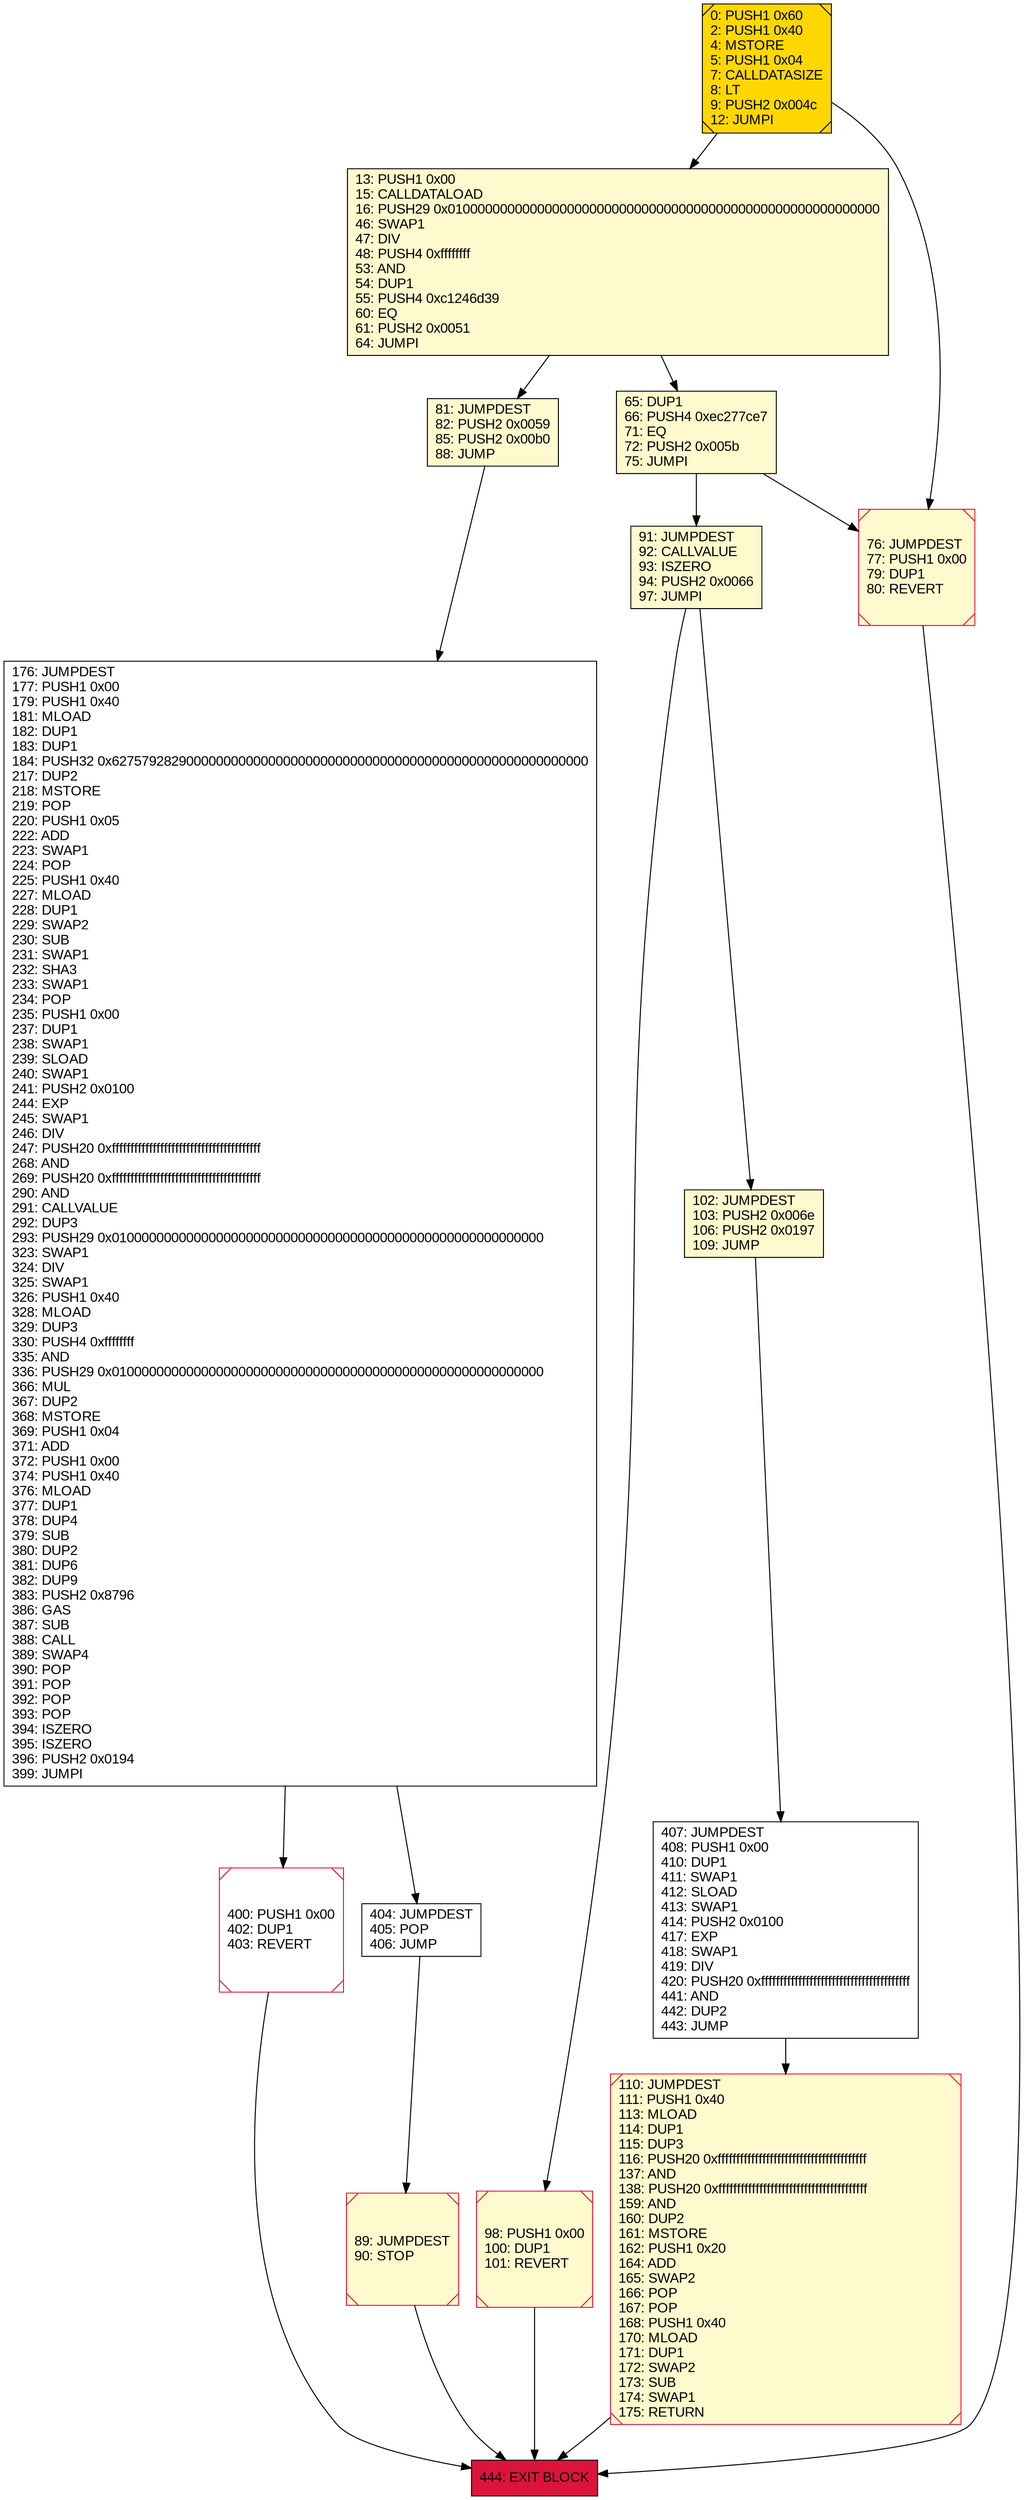 digraph G {
bgcolor=transparent rankdir=UD;
node [shape=box style=filled color=black fillcolor=white fontname=arial fontcolor=black];
407 [label="407: JUMPDEST\l408: PUSH1 0x00\l410: DUP1\l411: SWAP1\l412: SLOAD\l413: SWAP1\l414: PUSH2 0x0100\l417: EXP\l418: SWAP1\l419: DIV\l420: PUSH20 0xffffffffffffffffffffffffffffffffffffffff\l441: AND\l442: DUP2\l443: JUMP\l" ];
98 [label="98: PUSH1 0x00\l100: DUP1\l101: REVERT\l" fillcolor=lemonchiffon shape=Msquare color=crimson ];
13 [label="13: PUSH1 0x00\l15: CALLDATALOAD\l16: PUSH29 0x0100000000000000000000000000000000000000000000000000000000\l46: SWAP1\l47: DIV\l48: PUSH4 0xffffffff\l53: AND\l54: DUP1\l55: PUSH4 0xc1246d39\l60: EQ\l61: PUSH2 0x0051\l64: JUMPI\l" fillcolor=lemonchiffon ];
176 [label="176: JUMPDEST\l177: PUSH1 0x00\l179: PUSH1 0x40\l181: MLOAD\l182: DUP1\l183: DUP1\l184: PUSH32 0x6275792829000000000000000000000000000000000000000000000000000000\l217: DUP2\l218: MSTORE\l219: POP\l220: PUSH1 0x05\l222: ADD\l223: SWAP1\l224: POP\l225: PUSH1 0x40\l227: MLOAD\l228: DUP1\l229: SWAP2\l230: SUB\l231: SWAP1\l232: SHA3\l233: SWAP1\l234: POP\l235: PUSH1 0x00\l237: DUP1\l238: SWAP1\l239: SLOAD\l240: SWAP1\l241: PUSH2 0x0100\l244: EXP\l245: SWAP1\l246: DIV\l247: PUSH20 0xffffffffffffffffffffffffffffffffffffffff\l268: AND\l269: PUSH20 0xffffffffffffffffffffffffffffffffffffffff\l290: AND\l291: CALLVALUE\l292: DUP3\l293: PUSH29 0x0100000000000000000000000000000000000000000000000000000000\l323: SWAP1\l324: DIV\l325: SWAP1\l326: PUSH1 0x40\l328: MLOAD\l329: DUP3\l330: PUSH4 0xffffffff\l335: AND\l336: PUSH29 0x0100000000000000000000000000000000000000000000000000000000\l366: MUL\l367: DUP2\l368: MSTORE\l369: PUSH1 0x04\l371: ADD\l372: PUSH1 0x00\l374: PUSH1 0x40\l376: MLOAD\l377: DUP1\l378: DUP4\l379: SUB\l380: DUP2\l381: DUP6\l382: DUP9\l383: PUSH2 0x8796\l386: GAS\l387: SUB\l388: CALL\l389: SWAP4\l390: POP\l391: POP\l392: POP\l393: POP\l394: ISZERO\l395: ISZERO\l396: PUSH2 0x0194\l399: JUMPI\l" ];
0 [label="0: PUSH1 0x60\l2: PUSH1 0x40\l4: MSTORE\l5: PUSH1 0x04\l7: CALLDATASIZE\l8: LT\l9: PUSH2 0x004c\l12: JUMPI\l" fillcolor=lemonchiffon shape=Msquare fillcolor=gold ];
91 [label="91: JUMPDEST\l92: CALLVALUE\l93: ISZERO\l94: PUSH2 0x0066\l97: JUMPI\l" fillcolor=lemonchiffon ];
76 [label="76: JUMPDEST\l77: PUSH1 0x00\l79: DUP1\l80: REVERT\l" fillcolor=lemonchiffon shape=Msquare color=crimson ];
89 [label="89: JUMPDEST\l90: STOP\l" fillcolor=lemonchiffon shape=Msquare color=crimson ];
400 [label="400: PUSH1 0x00\l402: DUP1\l403: REVERT\l" shape=Msquare color=crimson ];
404 [label="404: JUMPDEST\l405: POP\l406: JUMP\l" ];
102 [label="102: JUMPDEST\l103: PUSH2 0x006e\l106: PUSH2 0x0197\l109: JUMP\l" fillcolor=lemonchiffon ];
65 [label="65: DUP1\l66: PUSH4 0xec277ce7\l71: EQ\l72: PUSH2 0x005b\l75: JUMPI\l" fillcolor=lemonchiffon ];
81 [label="81: JUMPDEST\l82: PUSH2 0x0059\l85: PUSH2 0x00b0\l88: JUMP\l" fillcolor=lemonchiffon ];
444 [label="444: EXIT BLOCK\l" fillcolor=crimson ];
110 [label="110: JUMPDEST\l111: PUSH1 0x40\l113: MLOAD\l114: DUP1\l115: DUP3\l116: PUSH20 0xffffffffffffffffffffffffffffffffffffffff\l137: AND\l138: PUSH20 0xffffffffffffffffffffffffffffffffffffffff\l159: AND\l160: DUP2\l161: MSTORE\l162: PUSH1 0x20\l164: ADD\l165: SWAP2\l166: POP\l167: POP\l168: PUSH1 0x40\l170: MLOAD\l171: DUP1\l172: SWAP2\l173: SUB\l174: SWAP1\l175: RETURN\l" fillcolor=lemonchiffon shape=Msquare color=crimson ];
110 -> 444;
0 -> 13;
91 -> 98;
400 -> 444;
0 -> 76;
65 -> 91;
65 -> 76;
89 -> 444;
176 -> 400;
76 -> 444;
102 -> 407;
176 -> 404;
13 -> 81;
81 -> 176;
13 -> 65;
407 -> 110;
404 -> 89;
91 -> 102;
98 -> 444;
}